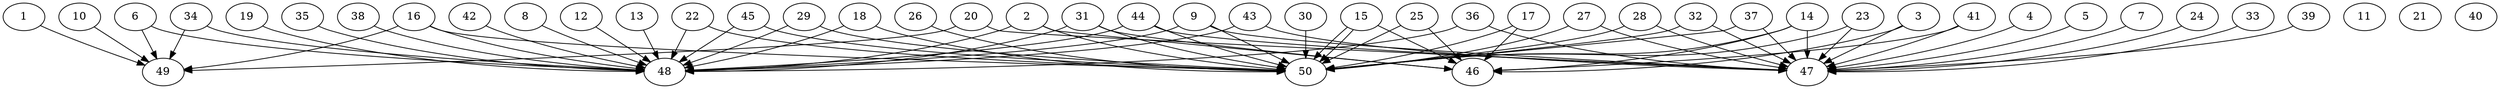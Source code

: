 // DAG automatically generated by daggen at Thu Oct  3 14:07:58 2019
// ./daggen --dot -n 50 --ccr 0.4 --fat 0.9 --regular 0.5 --density 0.5 --mindata 5242880 --maxdata 52428800 
digraph G {
  1 [size="35760640", alpha="0.04", expect_size="14304256"] 
  1 -> 49 [size ="14304256"]
  2 [size="115448320", alpha="0.07", expect_size="46179328"] 
  2 -> 46 [size ="46179328"]
  2 -> 48 [size ="46179328"]
  2 -> 50 [size ="46179328"]
  3 [size="47083520", alpha="0.07", expect_size="18833408"] 
  3 -> 46 [size ="18833408"]
  3 -> 47 [size ="18833408"]
  4 [size="120893440", alpha="0.09", expect_size="48357376"] 
  4 -> 47 [size ="48357376"]
  5 [size="51363840", alpha="0.08", expect_size="20545536"] 
  5 -> 47 [size ="20545536"]
  6 [size="94725120", alpha="0.05", expect_size="37890048"] 
  6 -> 48 [size ="37890048"]
  6 -> 49 [size ="37890048"]
  7 [size="75261440", alpha="0.20", expect_size="30104576"] 
  7 -> 47 [size ="30104576"]
  8 [size="95144960", alpha="0.10", expect_size="38057984"] 
  8 -> 48 [size ="38057984"]
  9 [size="37711360", alpha="0.16", expect_size="15084544"] 
  9 -> 47 [size ="15084544"]
  9 -> 48 [size ="15084544"]
  9 -> 50 [size ="15084544"]
  10 [size="87759360", alpha="0.13", expect_size="35103744"] 
  10 -> 49 [size ="35103744"]
  11 [size="97070080", alpha="0.06", expect_size="38828032"] 
  12 [size="123356160", alpha="0.02", expect_size="49342464"] 
  12 -> 48 [size ="49342464"]
  13 [size="47260160", alpha="0.02", expect_size="18904064"] 
  13 -> 48 [size ="18904064"]
  14 [size="89720320", alpha="0.04", expect_size="35888128"] 
  14 -> 46 [size ="35888128"]
  14 -> 47 [size ="35888128"]
  14 -> 50 [size ="35888128"]
  15 [size="23339520", alpha="0.07", expect_size="9335808"] 
  15 -> 46 [size ="9335808"]
  15 -> 50 [size ="9335808"]
  15 -> 50 [size ="9335808"]
  16 [size="72289280", alpha="0.00", expect_size="28915712"] 
  16 -> 48 [size ="28915712"]
  16 -> 49 [size ="28915712"]
  16 -> 50 [size ="28915712"]
  17 [size="103334400", alpha="0.05", expect_size="41333760"] 
  17 -> 46 [size ="41333760"]
  17 -> 50 [size ="41333760"]
  18 [size="102661120", alpha="0.08", expect_size="41064448"] 
  18 -> 48 [size ="41064448"]
  18 -> 50 [size ="41064448"]
  19 [size="41725440", alpha="0.13", expect_size="16690176"] 
  19 -> 48 [size ="16690176"]
  20 [size="15406080", alpha="0.10", expect_size="6162432"] 
  20 -> 47 [size ="6162432"]
  20 -> 49 [size ="6162432"]
  21 [size="93688320", alpha="0.12", expect_size="37475328"] 
  22 [size="126561280", alpha="0.11", expect_size="50624512"] 
  22 -> 48 [size ="50624512"]
  22 -> 50 [size ="50624512"]
  23 [size="19279360", alpha="0.16", expect_size="7711744"] 
  23 -> 47 [size ="7711744"]
  23 -> 50 [size ="7711744"]
  24 [size="28213760", alpha="0.19", expect_size="11285504"] 
  24 -> 47 [size ="11285504"]
  25 [size="49523200", alpha="0.09", expect_size="19809280"] 
  25 -> 46 [size ="19809280"]
  25 -> 50 [size ="19809280"]
  26 [size="92211200", alpha="0.12", expect_size="36884480"] 
  26 -> 50 [size ="36884480"]
  27 [size="92933120", alpha="0.06", expect_size="37173248"] 
  27 -> 47 [size ="37173248"]
  27 -> 50 [size ="37173248"]
  28 [size="123950080", alpha="0.14", expect_size="49580032"] 
  28 -> 47 [size ="49580032"]
  28 -> 50 [size ="49580032"]
  29 [size="54248960", alpha="0.06", expect_size="21699584"] 
  29 -> 48 [size ="21699584"]
  29 -> 50 [size ="21699584"]
  30 [size="128222720", alpha="0.11", expect_size="51289088"] 
  30 -> 50 [size ="51289088"]
  31 [size="71953920", alpha="0.10", expect_size="28781568"] 
  31 -> 46 [size ="28781568"]
  31 -> 48 [size ="28781568"]
  31 -> 50 [size ="28781568"]
  32 [size="26063360", alpha="0.08", expect_size="10425344"] 
  32 -> 47 [size ="10425344"]
  32 -> 50 [size ="10425344"]
  33 [size="92894720", alpha="0.11", expect_size="37157888"] 
  33 -> 47 [size ="37157888"]
  34 [size="70494720", alpha="0.08", expect_size="28197888"] 
  34 -> 48 [size ="28197888"]
  34 -> 49 [size ="28197888"]
  35 [size="66649600", alpha="0.06", expect_size="26659840"] 
  35 -> 48 [size ="26659840"]
  36 [size="119621120", alpha="0.14", expect_size="47848448"] 
  36 -> 47 [size ="47848448"]
  36 -> 48 [size ="47848448"]
  37 [size="75097600", alpha="0.18", expect_size="30039040"] 
  37 -> 47 [size ="30039040"]
  37 -> 50 [size ="30039040"]
  38 [size="113198080", alpha="0.16", expect_size="45279232"] 
  38 -> 48 [size ="45279232"]
  39 [size="80033280", alpha="0.20", expect_size="32013312"] 
  39 -> 47 [size ="32013312"]
  40 [size="118169600", alpha="0.04", expect_size="47267840"] 
  41 [size="66337280", alpha="0.02", expect_size="26534912"] 
  41 -> 46 [size ="26534912"]
  41 -> 47 [size ="26534912"]
  42 [size="126458880", alpha="0.18", expect_size="50583552"] 
  42 -> 48 [size ="50583552"]
  43 [size="54894080", alpha="0.16", expect_size="21957632"] 
  43 -> 47 [size ="21957632"]
  43 -> 48 [size ="21957632"]
  44 [size="121728000", alpha="0.17", expect_size="48691200"] 
  44 -> 47 [size ="48691200"]
  44 -> 48 [size ="48691200"]
  44 -> 50 [size ="48691200"]
  45 [size="49676800", alpha="0.03", expect_size="19870720"] 
  45 -> 48 [size ="19870720"]
  45 -> 50 [size ="19870720"]
  46 [size="84907520", alpha="0.03", expect_size="33963008"] 
  47 [size="50670080", alpha="0.17", expect_size="20268032"] 
  48 [size="37196800", alpha="0.09", expect_size="14878720"] 
  49 [size="16079360", alpha="0.09", expect_size="6431744"] 
  50 [size="15933440", alpha="0.08", expect_size="6373376"] 
}
